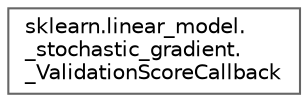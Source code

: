 digraph "Graphical Class Hierarchy"
{
 // LATEX_PDF_SIZE
  bgcolor="transparent";
  edge [fontname=Helvetica,fontsize=10,labelfontname=Helvetica,labelfontsize=10];
  node [fontname=Helvetica,fontsize=10,shape=box,height=0.2,width=0.4];
  rankdir="LR";
  Node0 [id="Node000000",label="sklearn.linear_model.\l_stochastic_gradient.\l_ValidationScoreCallback",height=0.2,width=0.4,color="grey40", fillcolor="white", style="filled",URL="$db/dd7/classsklearn_1_1linear__model_1_1__stochastic__gradient_1_1__ValidationScoreCallback.html",tooltip=" "];
}
